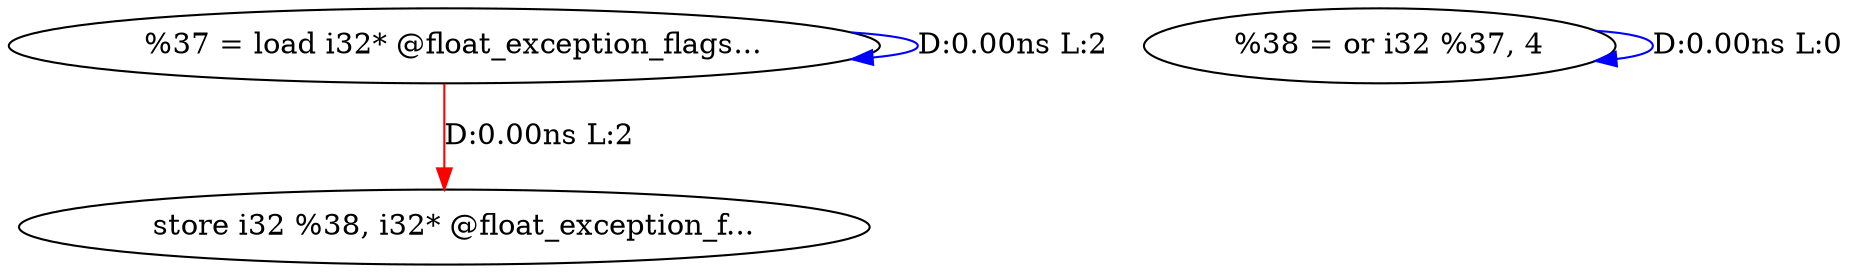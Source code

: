 digraph {
Node0x3918b70[label="  %37 = load i32* @float_exception_flags..."];
Node0x3918b70 -> Node0x3918b70[label="D:0.00ns L:2",color=blue];
Node0x3918d30[label="  store i32 %38, i32* @float_exception_f..."];
Node0x3918b70 -> Node0x3918d30[label="D:0.00ns L:2",color=red];
Node0x3918c50[label="  %38 = or i32 %37, 4"];
Node0x3918c50 -> Node0x3918c50[label="D:0.00ns L:0",color=blue];
}
